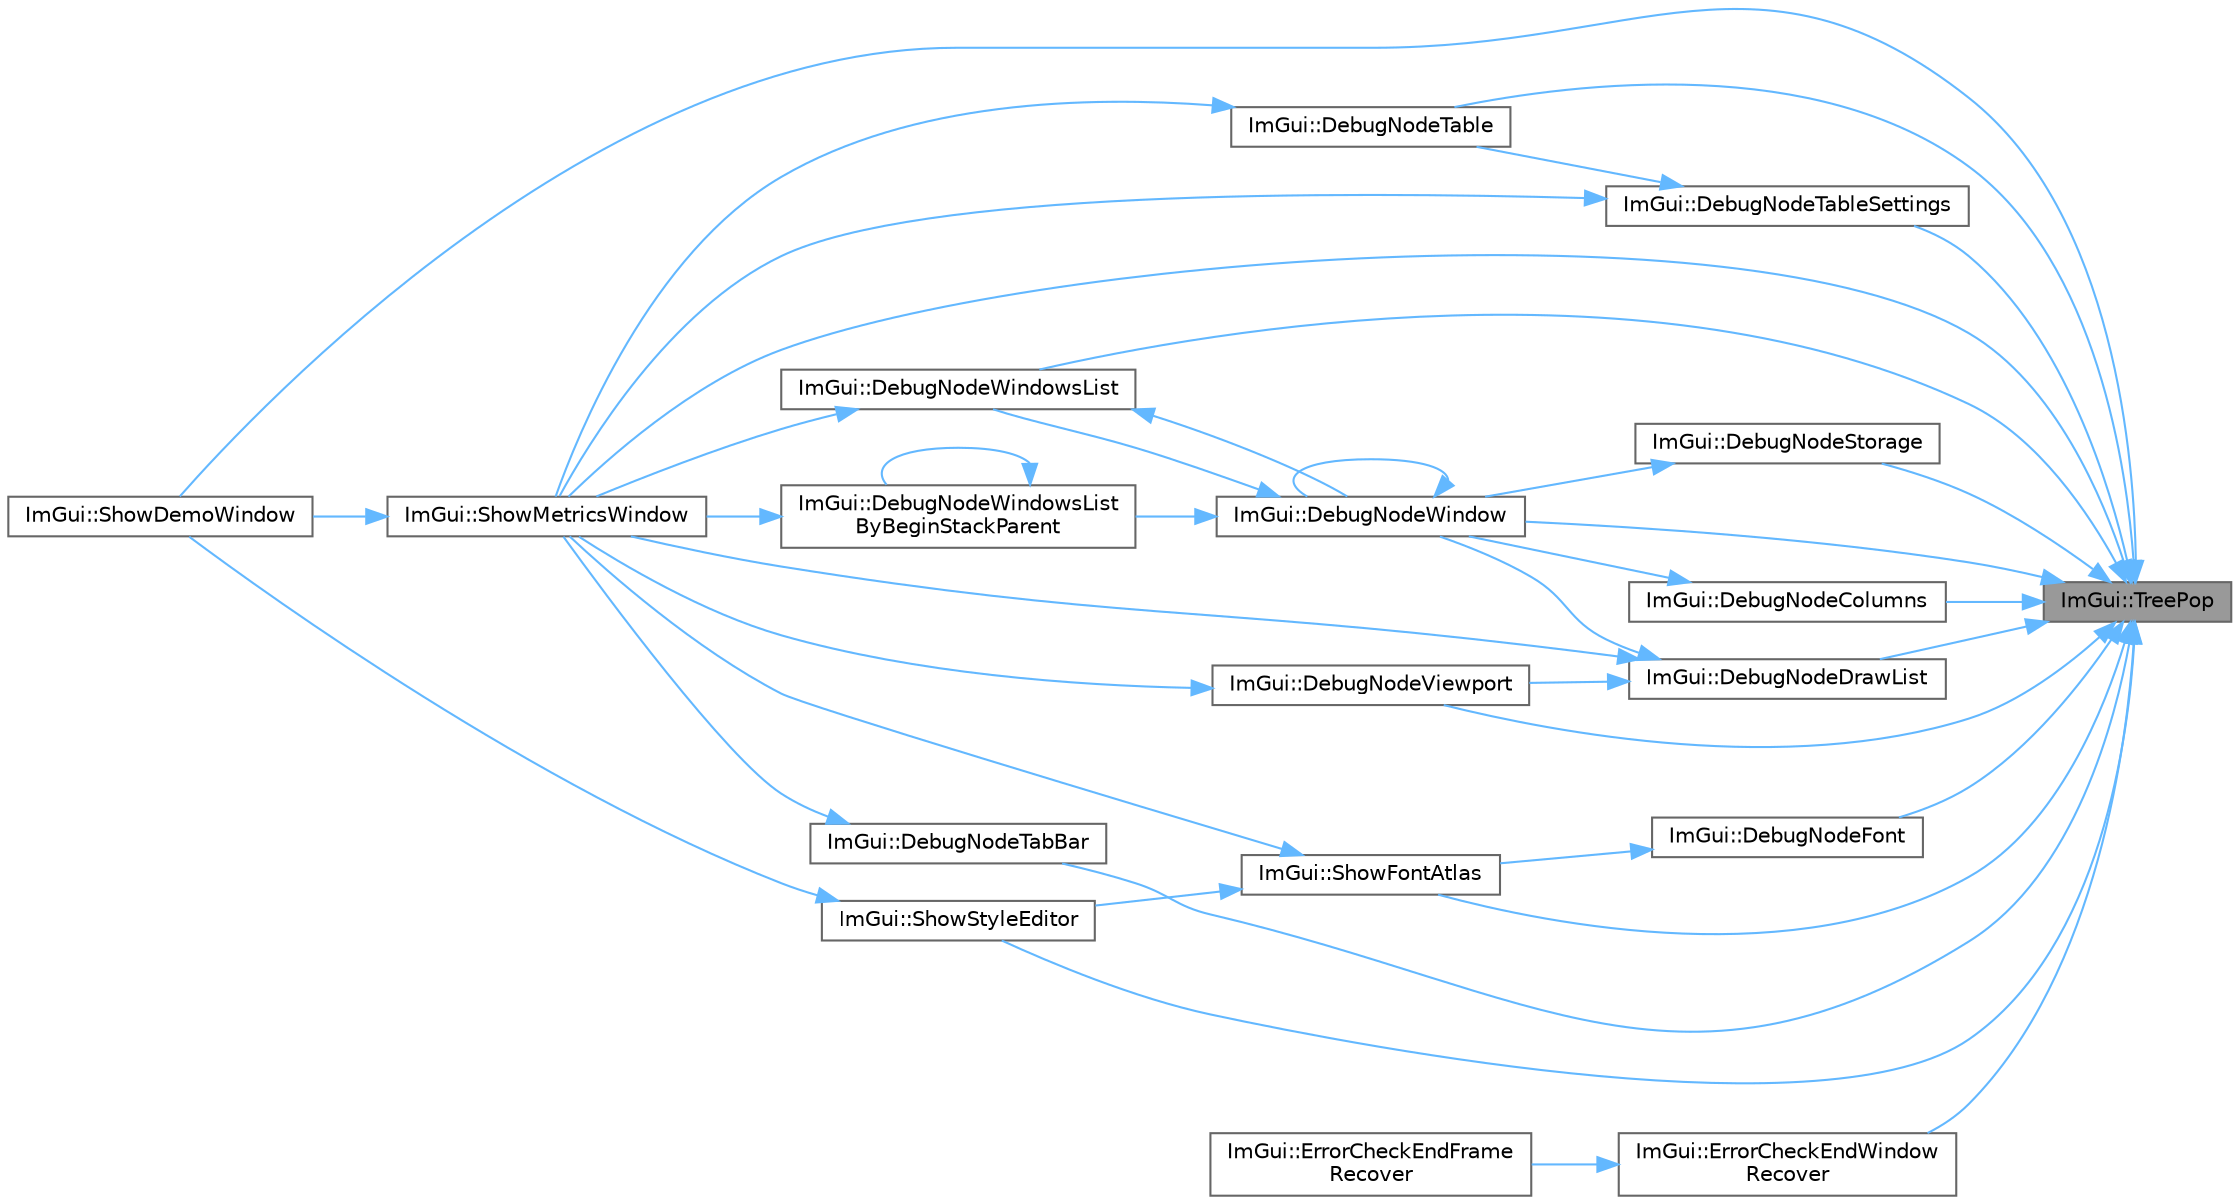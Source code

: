 digraph "ImGui::TreePop"
{
 // LATEX_PDF_SIZE
  bgcolor="transparent";
  edge [fontname=Helvetica,fontsize=10,labelfontname=Helvetica,labelfontsize=10];
  node [fontname=Helvetica,fontsize=10,shape=box,height=0.2,width=0.4];
  rankdir="RL";
  Node1 [id="Node000001",label="ImGui::TreePop",height=0.2,width=0.4,color="gray40", fillcolor="grey60", style="filled", fontcolor="black",tooltip=" "];
  Node1 -> Node2 [id="edge1_Node000001_Node000002",dir="back",color="steelblue1",style="solid",tooltip=" "];
  Node2 [id="Node000002",label="ImGui::DebugNodeColumns",height=0.2,width=0.4,color="grey40", fillcolor="white", style="filled",URL="$namespace_im_gui.html#a68c10eb20be9c419d00f2b5a9dfa6a38",tooltip=" "];
  Node2 -> Node3 [id="edge2_Node000002_Node000003",dir="back",color="steelblue1",style="solid",tooltip=" "];
  Node3 [id="Node000003",label="ImGui::DebugNodeWindow",height=0.2,width=0.4,color="grey40", fillcolor="white", style="filled",URL="$namespace_im_gui.html#afcb602554925c5409977f0fb39f77e5d",tooltip=" "];
  Node3 -> Node3 [id="edge3_Node000003_Node000003",dir="back",color="steelblue1",style="solid",tooltip=" "];
  Node3 -> Node4 [id="edge4_Node000003_Node000004",dir="back",color="steelblue1",style="solid",tooltip=" "];
  Node4 [id="Node000004",label="ImGui::DebugNodeWindowsList",height=0.2,width=0.4,color="grey40", fillcolor="white", style="filled",URL="$namespace_im_gui.html#a8c2ed9f140c90d8eaca1e2cfd8f46142",tooltip=" "];
  Node4 -> Node3 [id="edge5_Node000004_Node000003",dir="back",color="steelblue1",style="solid",tooltip=" "];
  Node4 -> Node5 [id="edge6_Node000004_Node000005",dir="back",color="steelblue1",style="solid",tooltip=" "];
  Node5 [id="Node000005",label="ImGui::ShowMetricsWindow",height=0.2,width=0.4,color="grey40", fillcolor="white", style="filled",URL="$namespace_im_gui.html#afe7a28c6eb52fff3cc27d5a698fea4ff",tooltip=" "];
  Node5 -> Node6 [id="edge7_Node000005_Node000006",dir="back",color="steelblue1",style="solid",tooltip=" "];
  Node6 [id="Node000006",label="ImGui::ShowDemoWindow",height=0.2,width=0.4,color="grey40", fillcolor="white", style="filled",URL="$namespace_im_gui.html#af95643a0ce4893b9e57c12991922fb18",tooltip=" "];
  Node3 -> Node7 [id="edge8_Node000003_Node000007",dir="back",color="steelblue1",style="solid",tooltip=" "];
  Node7 [id="Node000007",label="ImGui::DebugNodeWindowsList\lByBeginStackParent",height=0.2,width=0.4,color="grey40", fillcolor="white", style="filled",URL="$namespace_im_gui.html#a0fc8019faf3a1aec25b554384ad9e506",tooltip=" "];
  Node7 -> Node7 [id="edge9_Node000007_Node000007",dir="back",color="steelblue1",style="solid",tooltip=" "];
  Node7 -> Node5 [id="edge10_Node000007_Node000005",dir="back",color="steelblue1",style="solid",tooltip=" "];
  Node1 -> Node8 [id="edge11_Node000001_Node000008",dir="back",color="steelblue1",style="solid",tooltip=" "];
  Node8 [id="Node000008",label="ImGui::DebugNodeDrawList",height=0.2,width=0.4,color="grey40", fillcolor="white", style="filled",URL="$namespace_im_gui.html#af7b5e35566da44ac1ea8a7e1b9d9d574",tooltip=" "];
  Node8 -> Node9 [id="edge12_Node000008_Node000009",dir="back",color="steelblue1",style="solid",tooltip=" "];
  Node9 [id="Node000009",label="ImGui::DebugNodeViewport",height=0.2,width=0.4,color="grey40", fillcolor="white", style="filled",URL="$namespace_im_gui.html#aa5e5f50f28c04a26264c0943c7281171",tooltip=" "];
  Node9 -> Node5 [id="edge13_Node000009_Node000005",dir="back",color="steelblue1",style="solid",tooltip=" "];
  Node8 -> Node3 [id="edge14_Node000008_Node000003",dir="back",color="steelblue1",style="solid",tooltip=" "];
  Node8 -> Node5 [id="edge15_Node000008_Node000005",dir="back",color="steelblue1",style="solid",tooltip=" "];
  Node1 -> Node10 [id="edge16_Node000001_Node000010",dir="back",color="steelblue1",style="solid",tooltip=" "];
  Node10 [id="Node000010",label="ImGui::DebugNodeFont",height=0.2,width=0.4,color="grey40", fillcolor="white", style="filled",URL="$namespace_im_gui.html#ae0207d60728f7e6a47dbcd1d7d84e3cb",tooltip=" "];
  Node10 -> Node11 [id="edge17_Node000010_Node000011",dir="back",color="steelblue1",style="solid",tooltip=" "];
  Node11 [id="Node000011",label="ImGui::ShowFontAtlas",height=0.2,width=0.4,color="grey40", fillcolor="white", style="filled",URL="$namespace_im_gui.html#acab51ec2b39577845309f24535381038",tooltip=" "];
  Node11 -> Node5 [id="edge18_Node000011_Node000005",dir="back",color="steelblue1",style="solid",tooltip=" "];
  Node11 -> Node12 [id="edge19_Node000011_Node000012",dir="back",color="steelblue1",style="solid",tooltip=" "];
  Node12 [id="Node000012",label="ImGui::ShowStyleEditor",height=0.2,width=0.4,color="grey40", fillcolor="white", style="filled",URL="$namespace_im_gui.html#ab2eb3dec78d054fe3feab1c091ec5de5",tooltip=" "];
  Node12 -> Node6 [id="edge20_Node000012_Node000006",dir="back",color="steelblue1",style="solid",tooltip=" "];
  Node1 -> Node13 [id="edge21_Node000001_Node000013",dir="back",color="steelblue1",style="solid",tooltip=" "];
  Node13 [id="Node000013",label="ImGui::DebugNodeStorage",height=0.2,width=0.4,color="grey40", fillcolor="white", style="filled",URL="$namespace_im_gui.html#a8e1aae1a79042976013f36d7f2e7ee70",tooltip=" "];
  Node13 -> Node3 [id="edge22_Node000013_Node000003",dir="back",color="steelblue1",style="solid",tooltip=" "];
  Node1 -> Node14 [id="edge23_Node000001_Node000014",dir="back",color="steelblue1",style="solid",tooltip=" "];
  Node14 [id="Node000014",label="ImGui::DebugNodeTabBar",height=0.2,width=0.4,color="grey40", fillcolor="white", style="filled",URL="$namespace_im_gui.html#ac5f1a2b50c26c83d3df78d94e95f0bd0",tooltip=" "];
  Node14 -> Node5 [id="edge24_Node000014_Node000005",dir="back",color="steelblue1",style="solid",tooltip=" "];
  Node1 -> Node15 [id="edge25_Node000001_Node000015",dir="back",color="steelblue1",style="solid",tooltip=" "];
  Node15 [id="Node000015",label="ImGui::DebugNodeTable",height=0.2,width=0.4,color="grey40", fillcolor="white", style="filled",URL="$namespace_im_gui.html#ae944ffc599add73d6f3220165475ffd8",tooltip=" "];
  Node15 -> Node5 [id="edge26_Node000015_Node000005",dir="back",color="steelblue1",style="solid",tooltip=" "];
  Node1 -> Node16 [id="edge27_Node000001_Node000016",dir="back",color="steelblue1",style="solid",tooltip=" "];
  Node16 [id="Node000016",label="ImGui::DebugNodeTableSettings",height=0.2,width=0.4,color="grey40", fillcolor="white", style="filled",URL="$namespace_im_gui.html#a476f5fea6e50fae946a366567da7f89f",tooltip=" "];
  Node16 -> Node15 [id="edge28_Node000016_Node000015",dir="back",color="steelblue1",style="solid",tooltip=" "];
  Node16 -> Node5 [id="edge29_Node000016_Node000005",dir="back",color="steelblue1",style="solid",tooltip=" "];
  Node1 -> Node9 [id="edge30_Node000001_Node000009",dir="back",color="steelblue1",style="solid",tooltip=" "];
  Node1 -> Node3 [id="edge31_Node000001_Node000003",dir="back",color="steelblue1",style="solid",tooltip=" "];
  Node1 -> Node4 [id="edge32_Node000001_Node000004",dir="back",color="steelblue1",style="solid",tooltip=" "];
  Node1 -> Node17 [id="edge33_Node000001_Node000017",dir="back",color="steelblue1",style="solid",tooltip=" "];
  Node17 [id="Node000017",label="ImGui::ErrorCheckEndWindow\lRecover",height=0.2,width=0.4,color="grey40", fillcolor="white", style="filled",URL="$namespace_im_gui.html#a945392cbf05b9434df8ec3630b10e01a",tooltip=" "];
  Node17 -> Node18 [id="edge34_Node000017_Node000018",dir="back",color="steelblue1",style="solid",tooltip=" "];
  Node18 [id="Node000018",label="ImGui::ErrorCheckEndFrame\lRecover",height=0.2,width=0.4,color="grey40", fillcolor="white", style="filled",URL="$namespace_im_gui.html#aaeda60ee2c0b5c2b3f397b237c9928f3",tooltip=" "];
  Node1 -> Node6 [id="edge35_Node000001_Node000006",dir="back",color="steelblue1",style="solid",tooltip=" "];
  Node1 -> Node11 [id="edge36_Node000001_Node000011",dir="back",color="steelblue1",style="solid",tooltip=" "];
  Node1 -> Node5 [id="edge37_Node000001_Node000005",dir="back",color="steelblue1",style="solid",tooltip=" "];
  Node1 -> Node12 [id="edge38_Node000001_Node000012",dir="back",color="steelblue1",style="solid",tooltip=" "];
}
